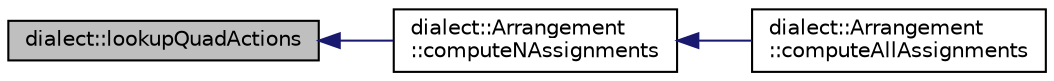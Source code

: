 digraph "dialect::lookupQuadActions"
{
  edge [fontname="Helvetica",fontsize="10",labelfontname="Helvetica",labelfontsize="10"];
  node [fontname="Helvetica",fontsize="10",shape=record];
  rankdir="LR";
  Node148 [label="dialect::lookupQuadActions",height=0.2,width=0.4,color="black", fillcolor="grey75", style="filled", fontcolor="black"];
  Node148 -> Node149 [dir="back",color="midnightblue",fontsize="10",style="solid",fontname="Helvetica"];
  Node149 [label="dialect::Arrangement\l::computeNAssignments",height=0.2,width=0.4,color="black", fillcolor="white", style="filled",URL="$structdialect_1_1Arrangement.html#ad226edce8ab3ae9c6ad7ead82eae4913",tooltip="Compute all possible Assignments in which precisely N semiaxes are occupied, sorted by ascending cost..."];
  Node149 -> Node150 [dir="back",color="midnightblue",fontsize="10",style="solid",fontname="Helvetica"];
  Node150 [label="dialect::Arrangement\l::computeAllAssignments",height=0.2,width=0.4,color="black", fillcolor="white", style="filled",URL="$structdialect_1_1Arrangement.html#a973a28db1c16a09e5f6367687d5d2360",tooltip="Compute all possible Assignments. "];
}
